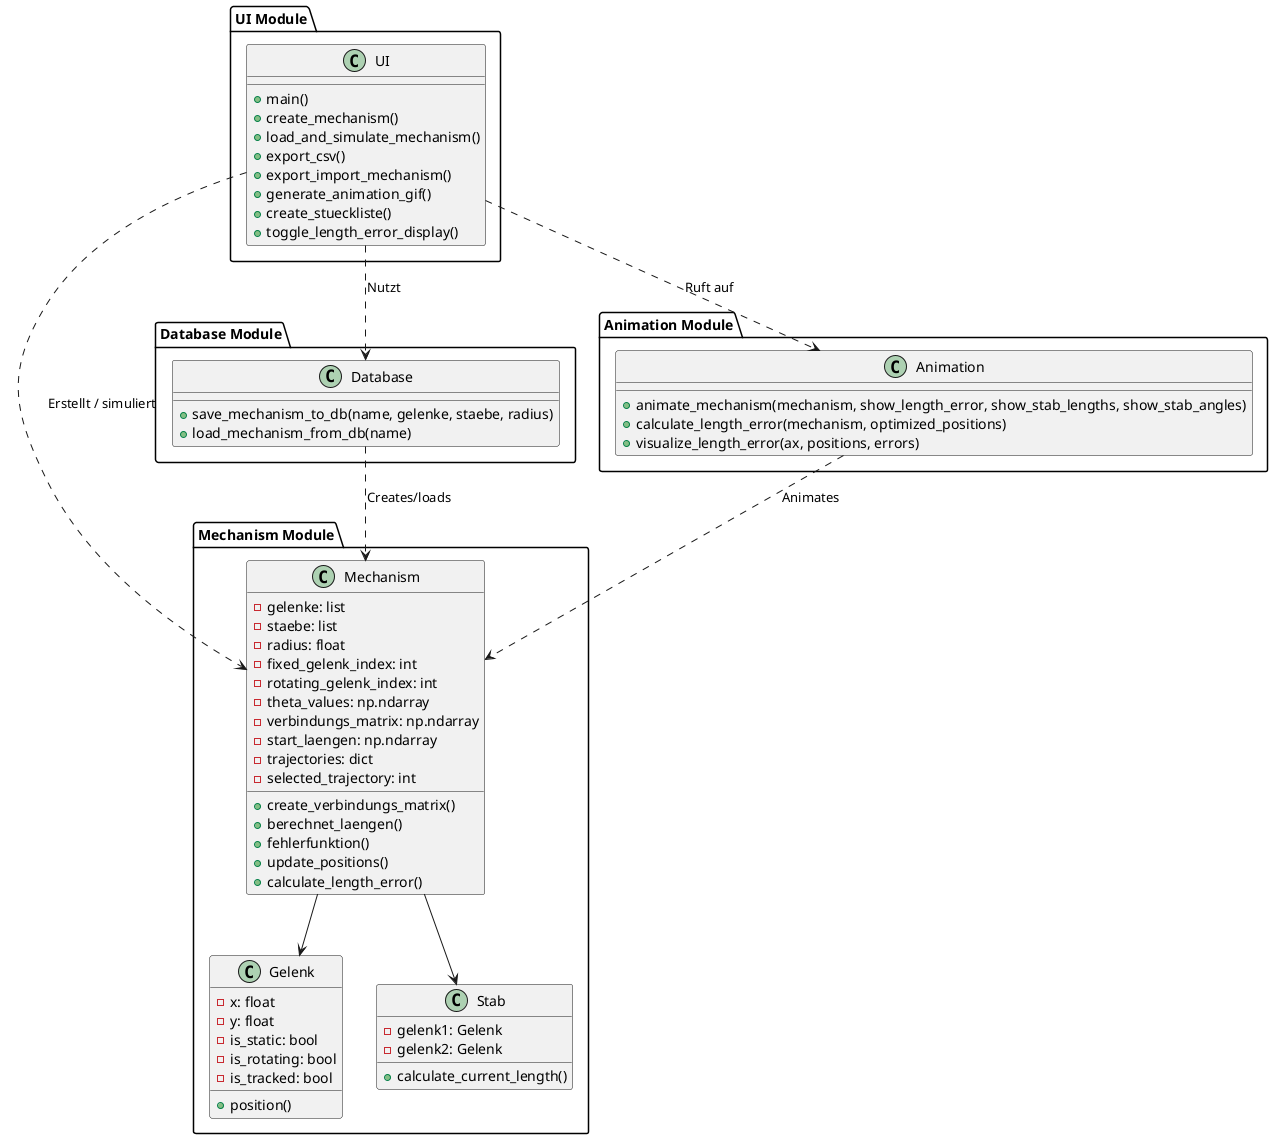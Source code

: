 @startuml
' Package für das Mechanismus-Modul
package "Mechanism Module" {
  class Mechanism {
    - gelenke: list
    - staebe: list
    - radius: float
    - fixed_gelenk_index: int
    - rotating_gelenk_index: int
    - theta_values: np.ndarray
    - verbindungs_matrix: np.ndarray
    - start_laengen: np.ndarray
    - trajectories: dict
    - selected_trajectory: int
    + create_verbindungs_matrix()
    + berechnet_laengen()
    + fehlerfunktion()
    + update_positions()
    + calculate_length_error()
  }

  class Gelenk {
    - x: float
    - y: float
    - is_static: bool
    - is_rotating: bool
    - is_tracked: bool
    + position()
  }

  class Stab {
    - gelenk1: Gelenk
    - gelenk2: Gelenk
    + calculate_current_length()
  }

  Mechanism --> Gelenk
  Mechanism --> Stab
}

' Package für das Datenbank-Modul
package "Database Module" {
  class Database {
    + save_mechanism_to_db(name, gelenke, staebe, radius)
    + load_mechanism_from_db(name)
  }
}

' Package für das Animations-Modul
package "Animation Module" {
  class Animation {
    + animate_mechanism(mechanism, show_length_error, show_stab_lengths, show_stab_angles)
    + calculate_length_error(mechanism, optimized_positions)
    + visualize_length_error(ax, positions, errors)
  }
}

' Package für das UI-Modul
package "UI Module" {
  class UI {
    + main()
    + create_mechanism()
    + load_and_simulate_mechanism()
    + export_csv()
    + export_import_mechanism()
    + generate_animation_gif()
    + create_stueckliste()
    + toggle_length_error_display()
  }
}

' Beziehungen zwischen den Modulen
Database ..> Mechanism : Creates/loads
Animation ..> Mechanism : Animates
UI ..> Database : Nutzt
UI ..> Animation : Ruft auf
UI ..> Mechanism : Erstellt / simuliert

@enduml
